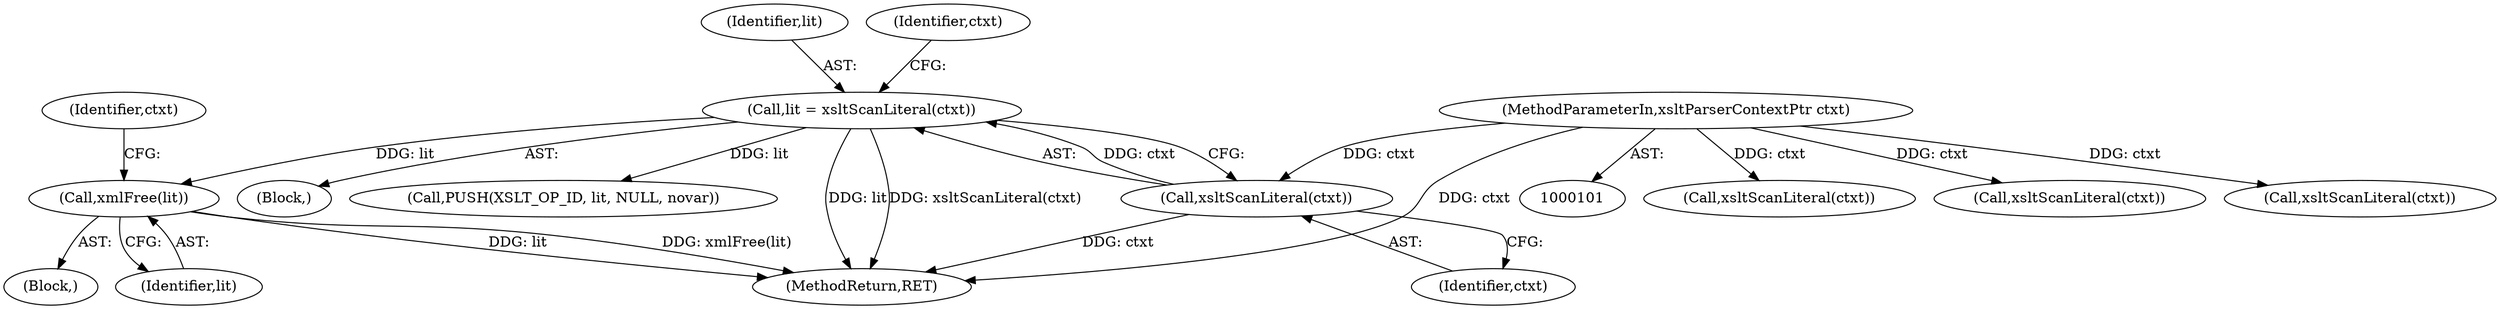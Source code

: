 digraph "0_Chrome_96dbafe288dbe2f0cc45fa3c39daf6d0c37acbab_24@pointer" {
"1000185" [label="(Call,xmlFree(lit))"];
"1000159" [label="(Call,lit = xsltScanLiteral(ctxt))"];
"1000161" [label="(Call,xsltScanLiteral(ctxt))"];
"1000102" [label="(MethodParameterIn,xsltParserContextPtr ctxt)"];
"1000189" [label="(Identifier,ctxt)"];
"1000268" [label="(Call,xsltScanLiteral(ctxt))"];
"1000179" [label="(Block,)"];
"1000159" [label="(Call,lit = xsltScanLiteral(ctxt))"];
"1000160" [label="(Identifier,lit)"];
"1000185" [label="(Call,xmlFree(lit))"];
"1000333" [label="(Call,xsltScanLiteral(ctxt))"];
"1000162" [label="(Identifier,ctxt)"];
"1000165" [label="(Identifier,ctxt)"];
"1000102" [label="(MethodParameterIn,xsltParserContextPtr ctxt)"];
"1000510" [label="(MethodReturn,RET)"];
"1000140" [label="(Block,)"];
"1000194" [label="(Call,PUSH(XSLT_OP_ID, lit, NULL, novar))"];
"1000232" [label="(Call,xsltScanLiteral(ctxt))"];
"1000186" [label="(Identifier,lit)"];
"1000161" [label="(Call,xsltScanLiteral(ctxt))"];
"1000185" -> "1000179"  [label="AST: "];
"1000185" -> "1000186"  [label="CFG: "];
"1000186" -> "1000185"  [label="AST: "];
"1000189" -> "1000185"  [label="CFG: "];
"1000185" -> "1000510"  [label="DDG: lit"];
"1000185" -> "1000510"  [label="DDG: xmlFree(lit)"];
"1000159" -> "1000185"  [label="DDG: lit"];
"1000159" -> "1000140"  [label="AST: "];
"1000159" -> "1000161"  [label="CFG: "];
"1000160" -> "1000159"  [label="AST: "];
"1000161" -> "1000159"  [label="AST: "];
"1000165" -> "1000159"  [label="CFG: "];
"1000159" -> "1000510"  [label="DDG: lit"];
"1000159" -> "1000510"  [label="DDG: xsltScanLiteral(ctxt)"];
"1000161" -> "1000159"  [label="DDG: ctxt"];
"1000159" -> "1000194"  [label="DDG: lit"];
"1000161" -> "1000162"  [label="CFG: "];
"1000162" -> "1000161"  [label="AST: "];
"1000161" -> "1000510"  [label="DDG: ctxt"];
"1000102" -> "1000161"  [label="DDG: ctxt"];
"1000102" -> "1000101"  [label="AST: "];
"1000102" -> "1000510"  [label="DDG: ctxt"];
"1000102" -> "1000232"  [label="DDG: ctxt"];
"1000102" -> "1000268"  [label="DDG: ctxt"];
"1000102" -> "1000333"  [label="DDG: ctxt"];
}
